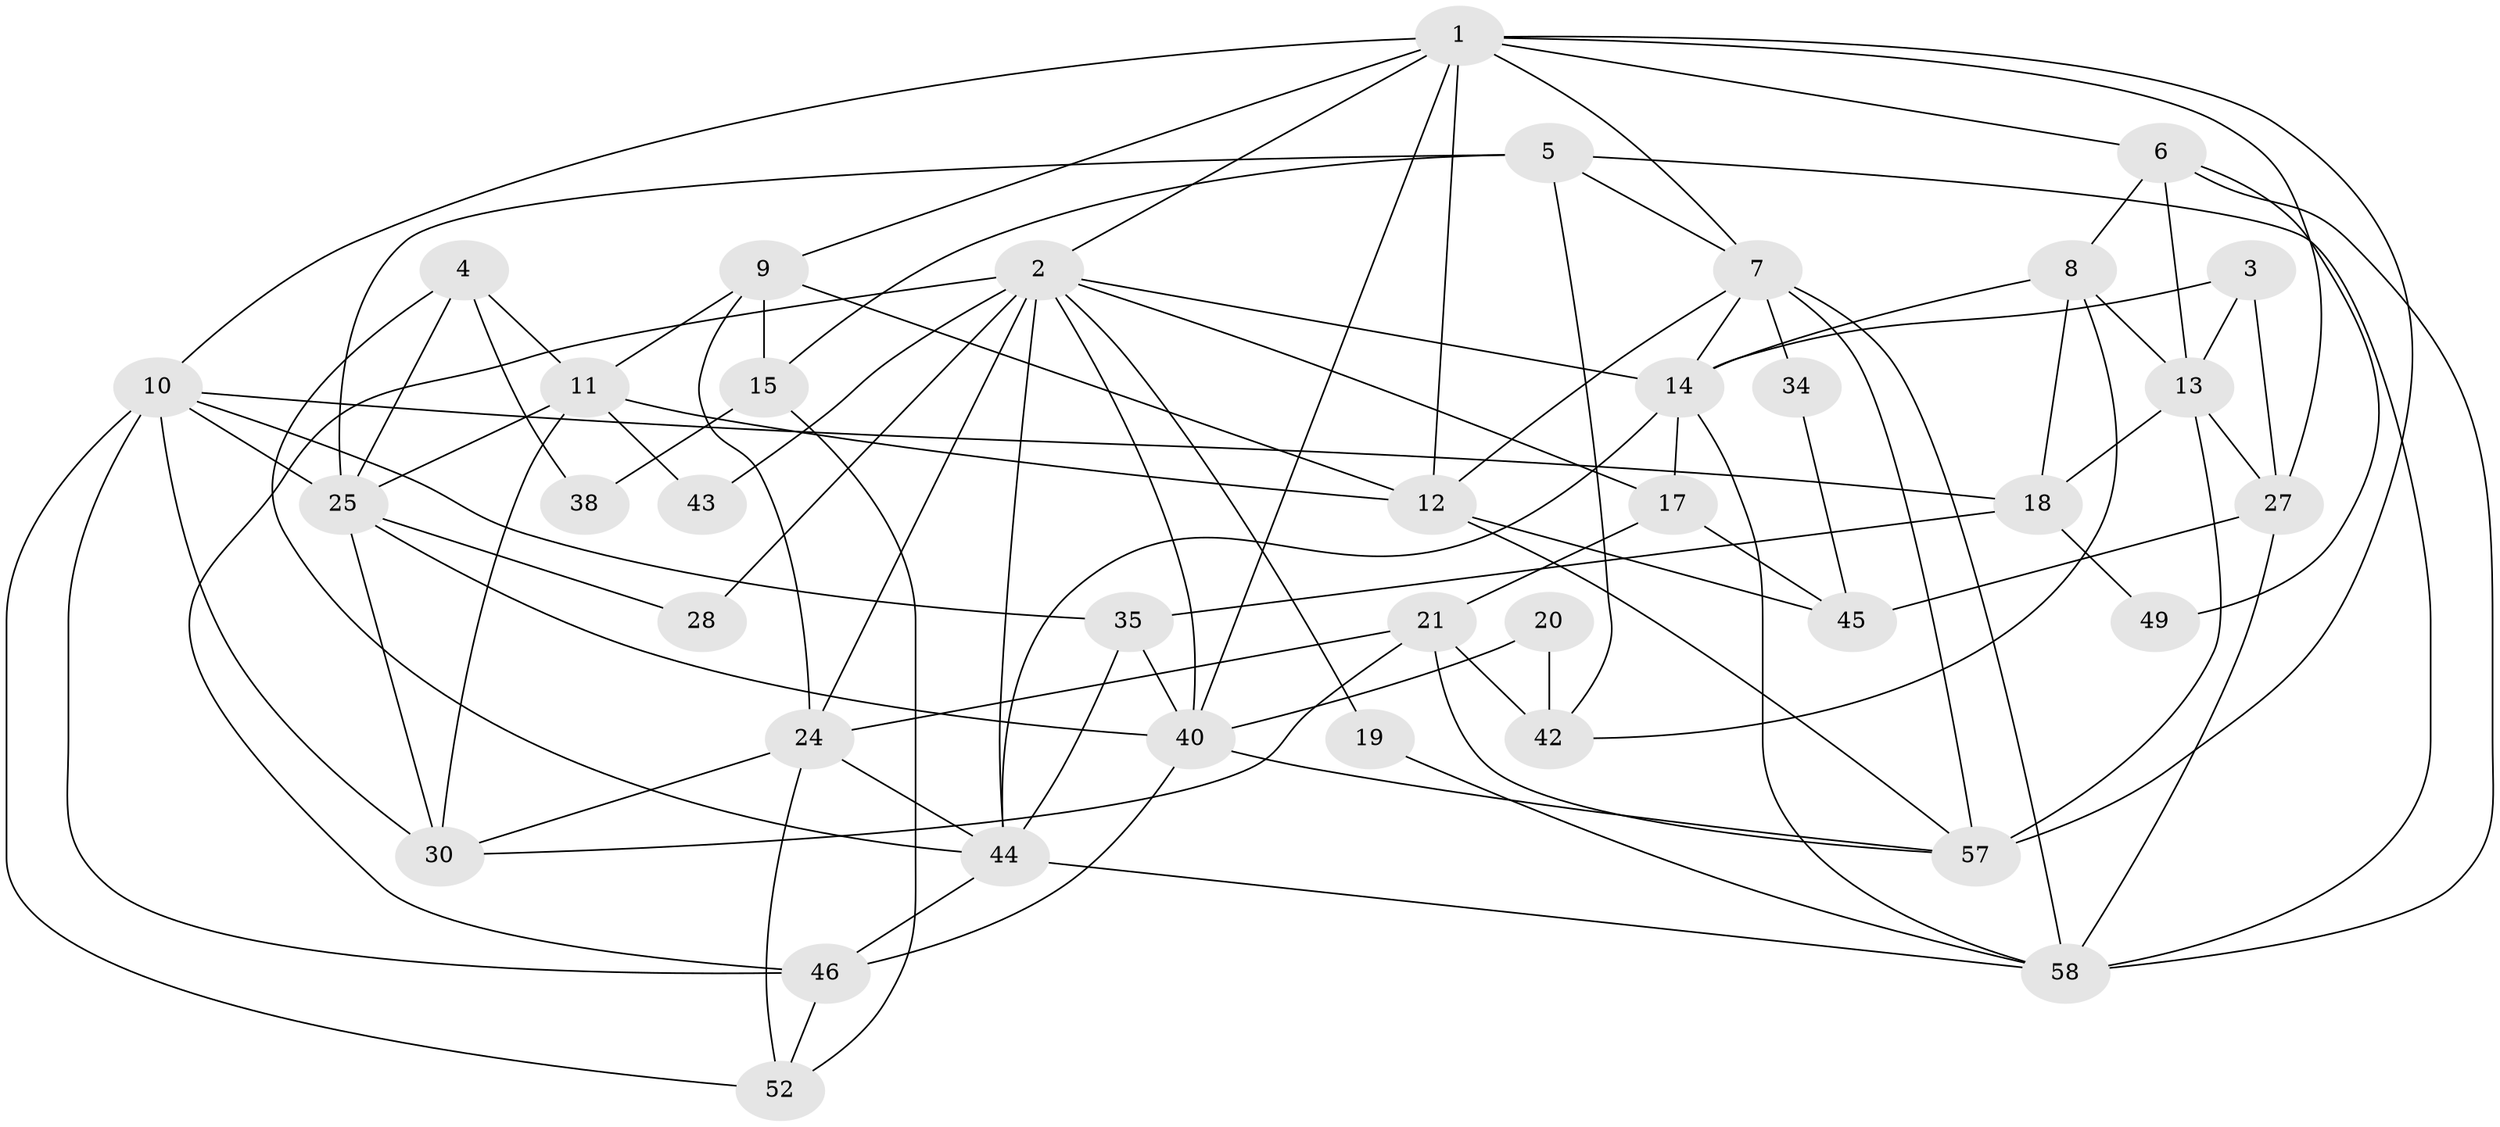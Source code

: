 // Generated by graph-tools (version 1.1) at 2025/52/02/27/25 19:52:09]
// undirected, 38 vertices, 94 edges
graph export_dot {
graph [start="1"]
  node [color=gray90,style=filled];
  1 [super="+50"];
  2 [super="+29"];
  3;
  4;
  5 [super="+32"];
  6 [super="+23"];
  7 [super="+51"];
  8 [super="+37"];
  9 [super="+16"];
  10 [super="+22"];
  11 [super="+41"];
  12 [super="+36"];
  13 [super="+39"];
  14 [super="+33"];
  15;
  17 [super="+55"];
  18 [super="+31"];
  19;
  20;
  21 [super="+54"];
  24 [super="+47"];
  25 [super="+26"];
  27 [super="+48"];
  28;
  30;
  34;
  35;
  38;
  40 [super="+62"];
  42 [super="+53"];
  43;
  44 [super="+60"];
  45 [super="+56"];
  46 [super="+59"];
  49;
  52 [super="+63"];
  57 [super="+61"];
  58 [super="+64"];
  1 -- 9;
  1 -- 7;
  1 -- 10;
  1 -- 57;
  1 -- 2;
  1 -- 6;
  1 -- 40;
  1 -- 27;
  1 -- 12;
  2 -- 40;
  2 -- 28 [weight=2];
  2 -- 43;
  2 -- 44 [weight=2];
  2 -- 24;
  2 -- 19;
  2 -- 14;
  2 -- 46;
  2 -- 17;
  3 -- 14;
  3 -- 13;
  3 -- 27;
  4 -- 11;
  4 -- 44;
  4 -- 25;
  4 -- 38;
  5 -- 15;
  5 -- 58;
  5 -- 7;
  5 -- 42;
  5 -- 25;
  6 -- 58;
  6 -- 49;
  6 -- 8;
  6 -- 13;
  7 -- 57 [weight=2];
  7 -- 34;
  7 -- 58;
  7 -- 12;
  7 -- 14;
  8 -- 13;
  8 -- 42 [weight=2];
  8 -- 18;
  8 -- 14;
  9 -- 15 [weight=2];
  9 -- 24;
  9 -- 11;
  9 -- 12;
  10 -- 18;
  10 -- 35;
  10 -- 30;
  10 -- 25;
  10 -- 46;
  10 -- 52;
  11 -- 30;
  11 -- 43;
  11 -- 12;
  11 -- 25;
  12 -- 45;
  12 -- 57;
  13 -- 57;
  13 -- 18;
  13 -- 27;
  14 -- 17;
  14 -- 58;
  14 -- 44;
  15 -- 38;
  15 -- 52;
  17 -- 21;
  17 -- 45 [weight=2];
  18 -- 35;
  18 -- 49 [weight=2];
  19 -- 58;
  20 -- 42;
  20 -- 40;
  21 -- 24;
  21 -- 30;
  21 -- 57;
  21 -- 42;
  24 -- 52;
  24 -- 30;
  24 -- 44;
  25 -- 28;
  25 -- 40;
  25 -- 30;
  27 -- 45;
  27 -- 58;
  34 -- 45;
  35 -- 44;
  35 -- 40;
  40 -- 57;
  40 -- 46;
  44 -- 58;
  44 -- 46;
  46 -- 52;
}

